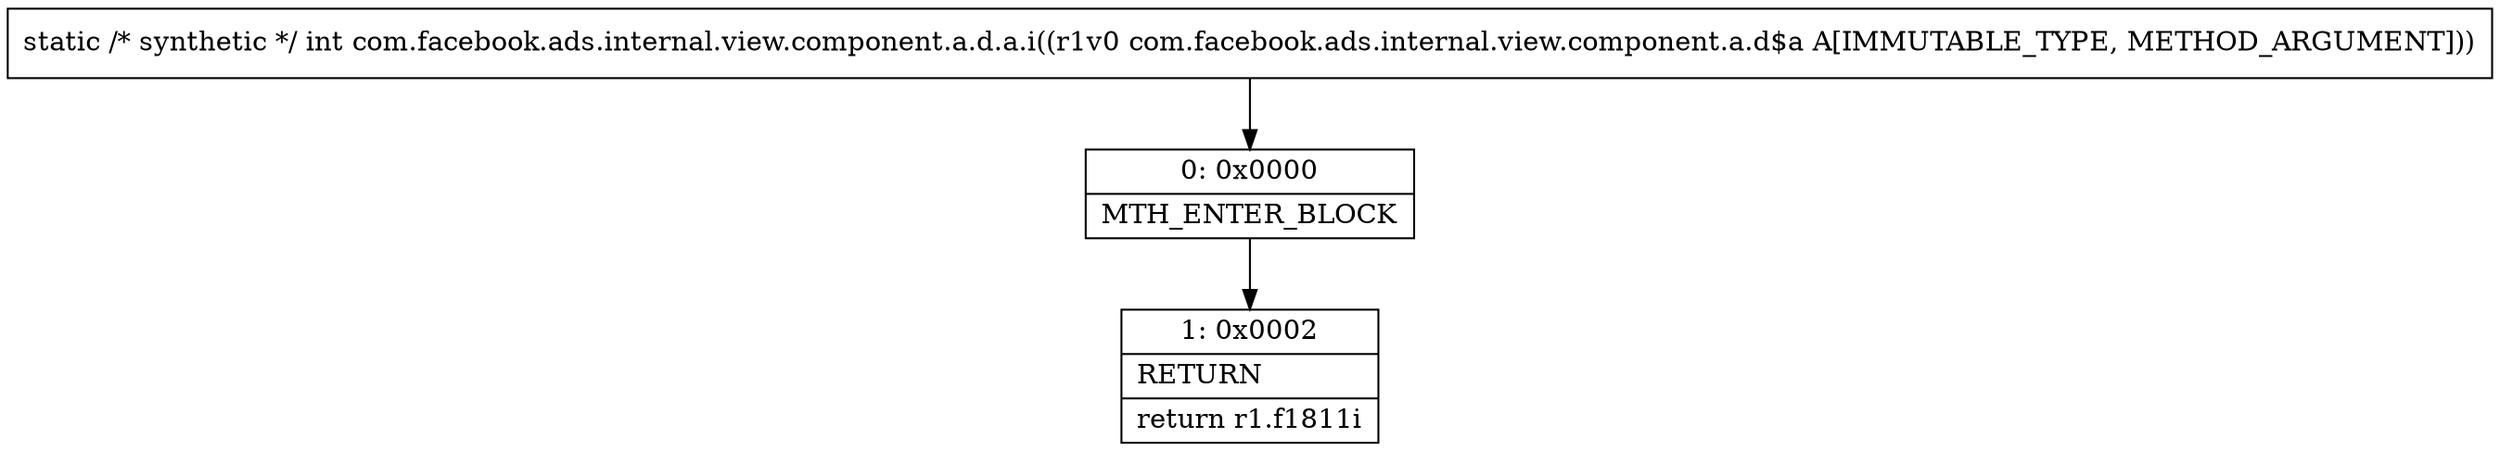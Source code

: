 digraph "CFG forcom.facebook.ads.internal.view.component.a.d.a.i(Lcom\/facebook\/ads\/internal\/view\/component\/a\/d$a;)I" {
Node_0 [shape=record,label="{0\:\ 0x0000|MTH_ENTER_BLOCK\l}"];
Node_1 [shape=record,label="{1\:\ 0x0002|RETURN\l|return r1.f1811i\l}"];
MethodNode[shape=record,label="{static \/* synthetic *\/ int com.facebook.ads.internal.view.component.a.d.a.i((r1v0 com.facebook.ads.internal.view.component.a.d$a A[IMMUTABLE_TYPE, METHOD_ARGUMENT])) }"];
MethodNode -> Node_0;
Node_0 -> Node_1;
}

